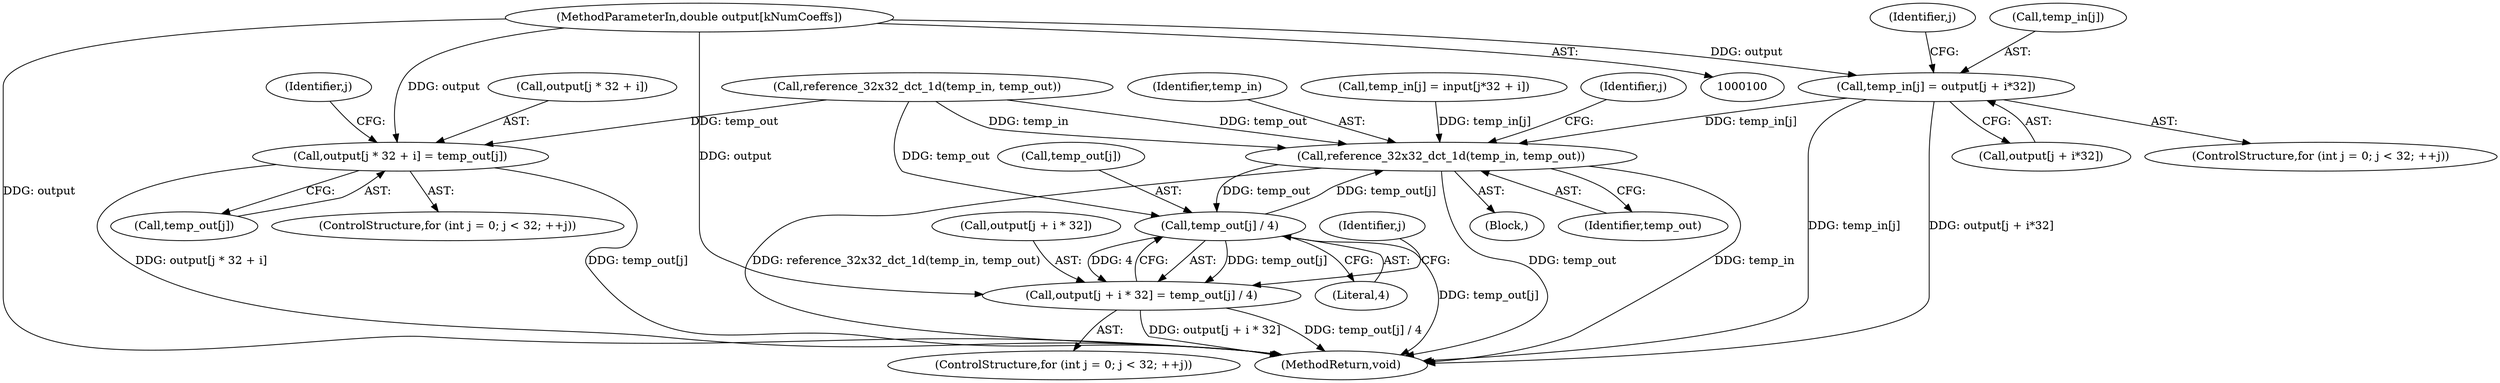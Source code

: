 digraph "0_Android_5a9753fca56f0eeb9f61e342b2fccffc364f9426_58@array" {
"1000102" [label="(MethodParameterIn,double output[kNumCoeffs])"];
"1000151" [label="(Call,output[j * 32 + i] = temp_out[j])"];
"1000185" [label="(Call,temp_in[j] = output[j + i*32])"];
"1000196" [label="(Call,reference_32x32_dct_1d(temp_in, temp_out))"];
"1000217" [label="(Call,temp_out[j] / 4)"];
"1000209" [label="(Call,output[j + i * 32] = temp_out[j] / 4)"];
"1000189" [label="(Call,output[j + i*32])"];
"1000184" [label="(Identifier,j)"];
"1000102" [label="(MethodParameterIn,double output[kNumCoeffs])"];
"1000138" [label="(Call,reference_32x32_dct_1d(temp_in, temp_out))"];
"1000199" [label="(ControlStructure,for (int j = 0; j < 32; ++j))"];
"1000151" [label="(Call,output[j * 32 + i] = temp_out[j])"];
"1000221" [label="(Literal,4)"];
"1000197" [label="(Identifier,temp_in)"];
"1000196" [label="(Call,reference_32x32_dct_1d(temp_in, temp_out))"];
"1000127" [label="(Call,temp_in[j] = input[j*32 + i])"];
"1000141" [label="(ControlStructure,for (int j = 0; j < 32; ++j))"];
"1000186" [label="(Call,temp_in[j])"];
"1000208" [label="(Identifier,j)"];
"1000152" [label="(Call,output[j * 32 + i])"];
"1000150" [label="(Identifier,j)"];
"1000159" [label="(Call,temp_out[j])"];
"1000175" [label="(ControlStructure,for (int j = 0; j < 32; ++j))"];
"1000222" [label="(MethodReturn,void)"];
"1000172" [label="(Block,)"];
"1000198" [label="(Identifier,temp_out)"];
"1000217" [label="(Call,temp_out[j] / 4)"];
"1000210" [label="(Call,output[j + i * 32])"];
"1000218" [label="(Call,temp_out[j])"];
"1000185" [label="(Call,temp_in[j] = output[j + i*32])"];
"1000209" [label="(Call,output[j + i * 32] = temp_out[j] / 4)"];
"1000202" [label="(Identifier,j)"];
"1000102" -> "1000100"  [label="AST: "];
"1000102" -> "1000222"  [label="DDG: output"];
"1000102" -> "1000151"  [label="DDG: output"];
"1000102" -> "1000185"  [label="DDG: output"];
"1000102" -> "1000209"  [label="DDG: output"];
"1000151" -> "1000141"  [label="AST: "];
"1000151" -> "1000159"  [label="CFG: "];
"1000152" -> "1000151"  [label="AST: "];
"1000159" -> "1000151"  [label="AST: "];
"1000150" -> "1000151"  [label="CFG: "];
"1000151" -> "1000222"  [label="DDG: temp_out[j]"];
"1000151" -> "1000222"  [label="DDG: output[j * 32 + i]"];
"1000138" -> "1000151"  [label="DDG: temp_out"];
"1000185" -> "1000175"  [label="AST: "];
"1000185" -> "1000189"  [label="CFG: "];
"1000186" -> "1000185"  [label="AST: "];
"1000189" -> "1000185"  [label="AST: "];
"1000184" -> "1000185"  [label="CFG: "];
"1000185" -> "1000222"  [label="DDG: temp_in[j]"];
"1000185" -> "1000222"  [label="DDG: output[j + i*32]"];
"1000185" -> "1000196"  [label="DDG: temp_in[j]"];
"1000196" -> "1000172"  [label="AST: "];
"1000196" -> "1000198"  [label="CFG: "];
"1000197" -> "1000196"  [label="AST: "];
"1000198" -> "1000196"  [label="AST: "];
"1000202" -> "1000196"  [label="CFG: "];
"1000196" -> "1000222"  [label="DDG: temp_in"];
"1000196" -> "1000222"  [label="DDG: reference_32x32_dct_1d(temp_in, temp_out)"];
"1000196" -> "1000222"  [label="DDG: temp_out"];
"1000138" -> "1000196"  [label="DDG: temp_in"];
"1000138" -> "1000196"  [label="DDG: temp_out"];
"1000127" -> "1000196"  [label="DDG: temp_in[j]"];
"1000217" -> "1000196"  [label="DDG: temp_out[j]"];
"1000196" -> "1000217"  [label="DDG: temp_out"];
"1000217" -> "1000209"  [label="AST: "];
"1000217" -> "1000221"  [label="CFG: "];
"1000218" -> "1000217"  [label="AST: "];
"1000221" -> "1000217"  [label="AST: "];
"1000209" -> "1000217"  [label="CFG: "];
"1000217" -> "1000222"  [label="DDG: temp_out[j]"];
"1000217" -> "1000209"  [label="DDG: temp_out[j]"];
"1000217" -> "1000209"  [label="DDG: 4"];
"1000138" -> "1000217"  [label="DDG: temp_out"];
"1000209" -> "1000199"  [label="AST: "];
"1000210" -> "1000209"  [label="AST: "];
"1000208" -> "1000209"  [label="CFG: "];
"1000209" -> "1000222"  [label="DDG: output[j + i * 32]"];
"1000209" -> "1000222"  [label="DDG: temp_out[j] / 4"];
}
